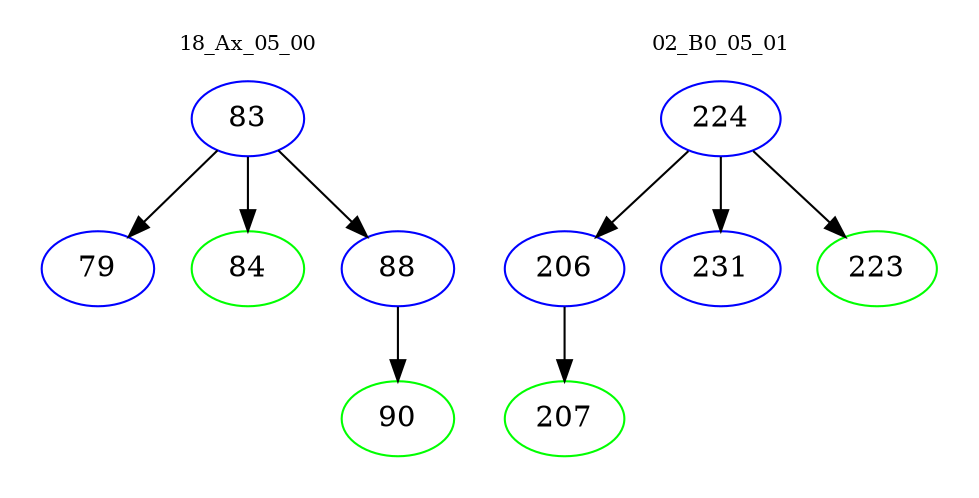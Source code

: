 digraph{
subgraph cluster_0 {
color = white
label = "18_Ax_05_00";
fontsize=10;
T0_83 [label="83", color="blue"]
T0_83 -> T0_79 [color="black"]
T0_79 [label="79", color="blue"]
T0_83 -> T0_84 [color="black"]
T0_84 [label="84", color="green"]
T0_83 -> T0_88 [color="black"]
T0_88 [label="88", color="blue"]
T0_88 -> T0_90 [color="black"]
T0_90 [label="90", color="green"]
}
subgraph cluster_1 {
color = white
label = "02_B0_05_01";
fontsize=10;
T1_224 [label="224", color="blue"]
T1_224 -> T1_206 [color="black"]
T1_206 [label="206", color="blue"]
T1_206 -> T1_207 [color="black"]
T1_207 [label="207", color="green"]
T1_224 -> T1_231 [color="black"]
T1_231 [label="231", color="blue"]
T1_224 -> T1_223 [color="black"]
T1_223 [label="223", color="green"]
}
}
